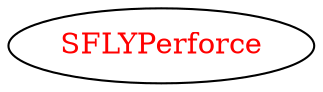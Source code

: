 digraph dependencyGraph {
 concentrate=true;
 ranksep="2.0";
 rankdir="LR"; 
 splines="ortho";
"SFLYPerforce" [fontcolor="red"];
}